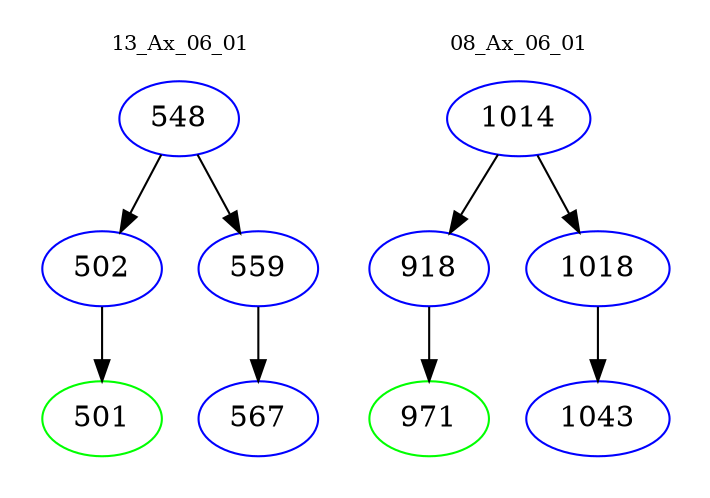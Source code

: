 digraph{
subgraph cluster_0 {
color = white
label = "13_Ax_06_01";
fontsize=10;
T0_548 [label="548", color="blue"]
T0_548 -> T0_502 [color="black"]
T0_502 [label="502", color="blue"]
T0_502 -> T0_501 [color="black"]
T0_501 [label="501", color="green"]
T0_548 -> T0_559 [color="black"]
T0_559 [label="559", color="blue"]
T0_559 -> T0_567 [color="black"]
T0_567 [label="567", color="blue"]
}
subgraph cluster_1 {
color = white
label = "08_Ax_06_01";
fontsize=10;
T1_1014 [label="1014", color="blue"]
T1_1014 -> T1_918 [color="black"]
T1_918 [label="918", color="blue"]
T1_918 -> T1_971 [color="black"]
T1_971 [label="971", color="green"]
T1_1014 -> T1_1018 [color="black"]
T1_1018 [label="1018", color="blue"]
T1_1018 -> T1_1043 [color="black"]
T1_1043 [label="1043", color="blue"]
}
}
